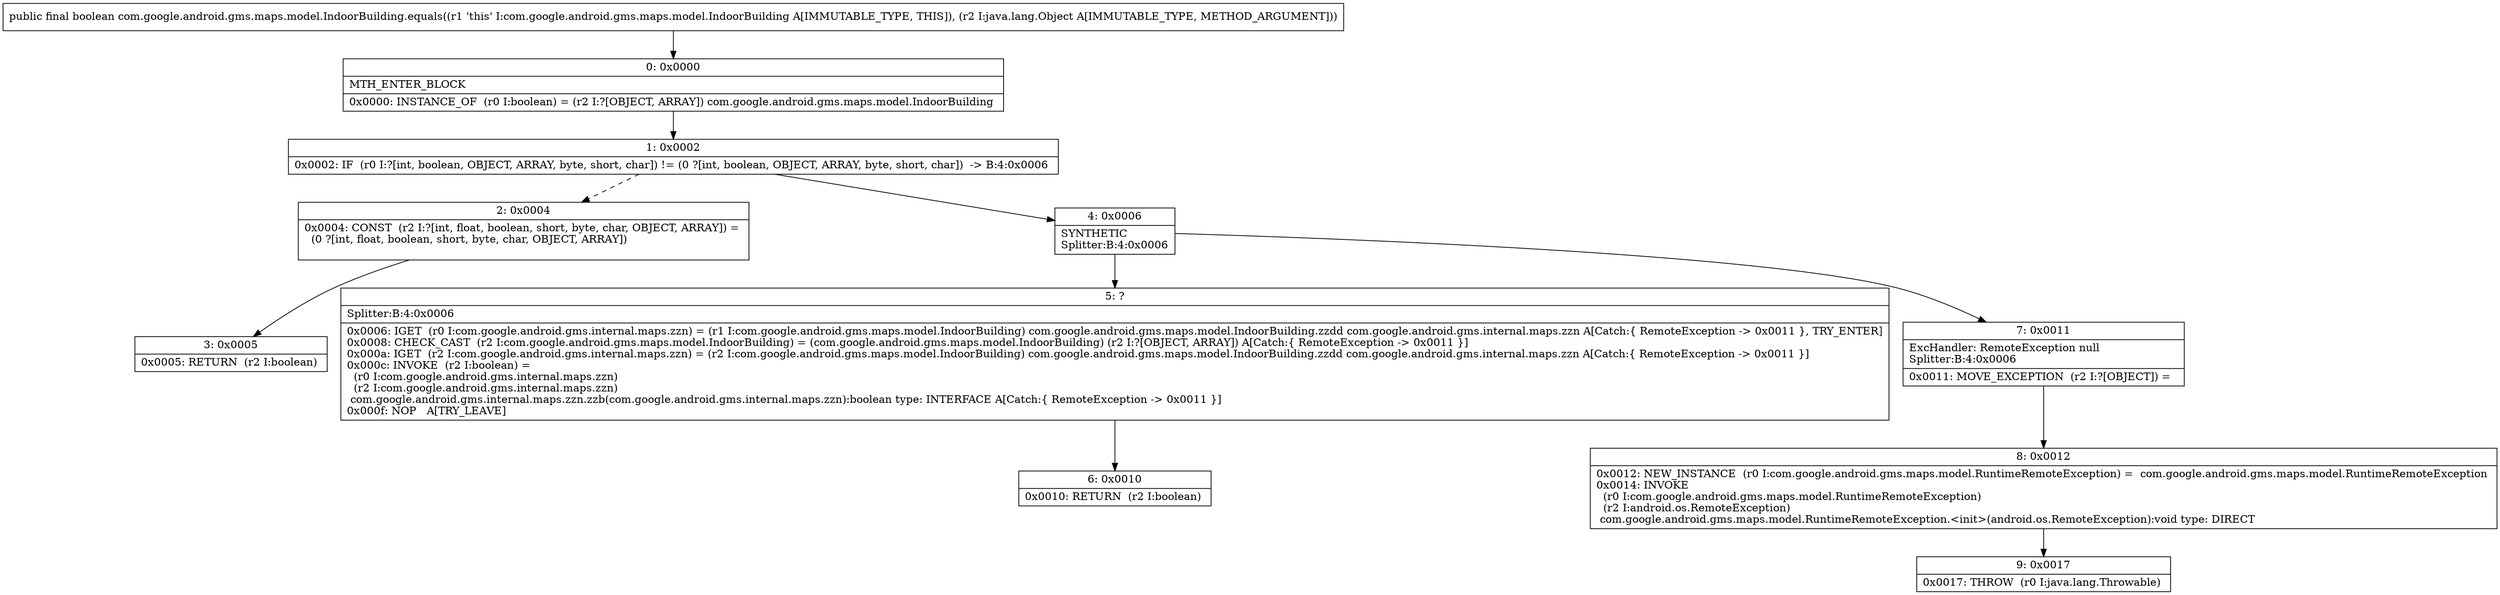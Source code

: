 digraph "CFG forcom.google.android.gms.maps.model.IndoorBuilding.equals(Ljava\/lang\/Object;)Z" {
Node_0 [shape=record,label="{0\:\ 0x0000|MTH_ENTER_BLOCK\l|0x0000: INSTANCE_OF  (r0 I:boolean) = (r2 I:?[OBJECT, ARRAY]) com.google.android.gms.maps.model.IndoorBuilding \l}"];
Node_1 [shape=record,label="{1\:\ 0x0002|0x0002: IF  (r0 I:?[int, boolean, OBJECT, ARRAY, byte, short, char]) != (0 ?[int, boolean, OBJECT, ARRAY, byte, short, char])  \-\> B:4:0x0006 \l}"];
Node_2 [shape=record,label="{2\:\ 0x0004|0x0004: CONST  (r2 I:?[int, float, boolean, short, byte, char, OBJECT, ARRAY]) = \l  (0 ?[int, float, boolean, short, byte, char, OBJECT, ARRAY])\l \l}"];
Node_3 [shape=record,label="{3\:\ 0x0005|0x0005: RETURN  (r2 I:boolean) \l}"];
Node_4 [shape=record,label="{4\:\ 0x0006|SYNTHETIC\lSplitter:B:4:0x0006\l}"];
Node_5 [shape=record,label="{5\:\ ?|Splitter:B:4:0x0006\l|0x0006: IGET  (r0 I:com.google.android.gms.internal.maps.zzn) = (r1 I:com.google.android.gms.maps.model.IndoorBuilding) com.google.android.gms.maps.model.IndoorBuilding.zzdd com.google.android.gms.internal.maps.zzn A[Catch:\{ RemoteException \-\> 0x0011 \}, TRY_ENTER]\l0x0008: CHECK_CAST  (r2 I:com.google.android.gms.maps.model.IndoorBuilding) = (com.google.android.gms.maps.model.IndoorBuilding) (r2 I:?[OBJECT, ARRAY]) A[Catch:\{ RemoteException \-\> 0x0011 \}]\l0x000a: IGET  (r2 I:com.google.android.gms.internal.maps.zzn) = (r2 I:com.google.android.gms.maps.model.IndoorBuilding) com.google.android.gms.maps.model.IndoorBuilding.zzdd com.google.android.gms.internal.maps.zzn A[Catch:\{ RemoteException \-\> 0x0011 \}]\l0x000c: INVOKE  (r2 I:boolean) = \l  (r0 I:com.google.android.gms.internal.maps.zzn)\l  (r2 I:com.google.android.gms.internal.maps.zzn)\l com.google.android.gms.internal.maps.zzn.zzb(com.google.android.gms.internal.maps.zzn):boolean type: INTERFACE A[Catch:\{ RemoteException \-\> 0x0011 \}]\l0x000f: NOP   A[TRY_LEAVE]\l}"];
Node_6 [shape=record,label="{6\:\ 0x0010|0x0010: RETURN  (r2 I:boolean) \l}"];
Node_7 [shape=record,label="{7\:\ 0x0011|ExcHandler: RemoteException null\lSplitter:B:4:0x0006\l|0x0011: MOVE_EXCEPTION  (r2 I:?[OBJECT]) =  \l}"];
Node_8 [shape=record,label="{8\:\ 0x0012|0x0012: NEW_INSTANCE  (r0 I:com.google.android.gms.maps.model.RuntimeRemoteException) =  com.google.android.gms.maps.model.RuntimeRemoteException \l0x0014: INVOKE  \l  (r0 I:com.google.android.gms.maps.model.RuntimeRemoteException)\l  (r2 I:android.os.RemoteException)\l com.google.android.gms.maps.model.RuntimeRemoteException.\<init\>(android.os.RemoteException):void type: DIRECT \l}"];
Node_9 [shape=record,label="{9\:\ 0x0017|0x0017: THROW  (r0 I:java.lang.Throwable) \l}"];
MethodNode[shape=record,label="{public final boolean com.google.android.gms.maps.model.IndoorBuilding.equals((r1 'this' I:com.google.android.gms.maps.model.IndoorBuilding A[IMMUTABLE_TYPE, THIS]), (r2 I:java.lang.Object A[IMMUTABLE_TYPE, METHOD_ARGUMENT])) }"];
MethodNode -> Node_0;
Node_0 -> Node_1;
Node_1 -> Node_2[style=dashed];
Node_1 -> Node_4;
Node_2 -> Node_3;
Node_4 -> Node_5;
Node_4 -> Node_7;
Node_5 -> Node_6;
Node_7 -> Node_8;
Node_8 -> Node_9;
}

